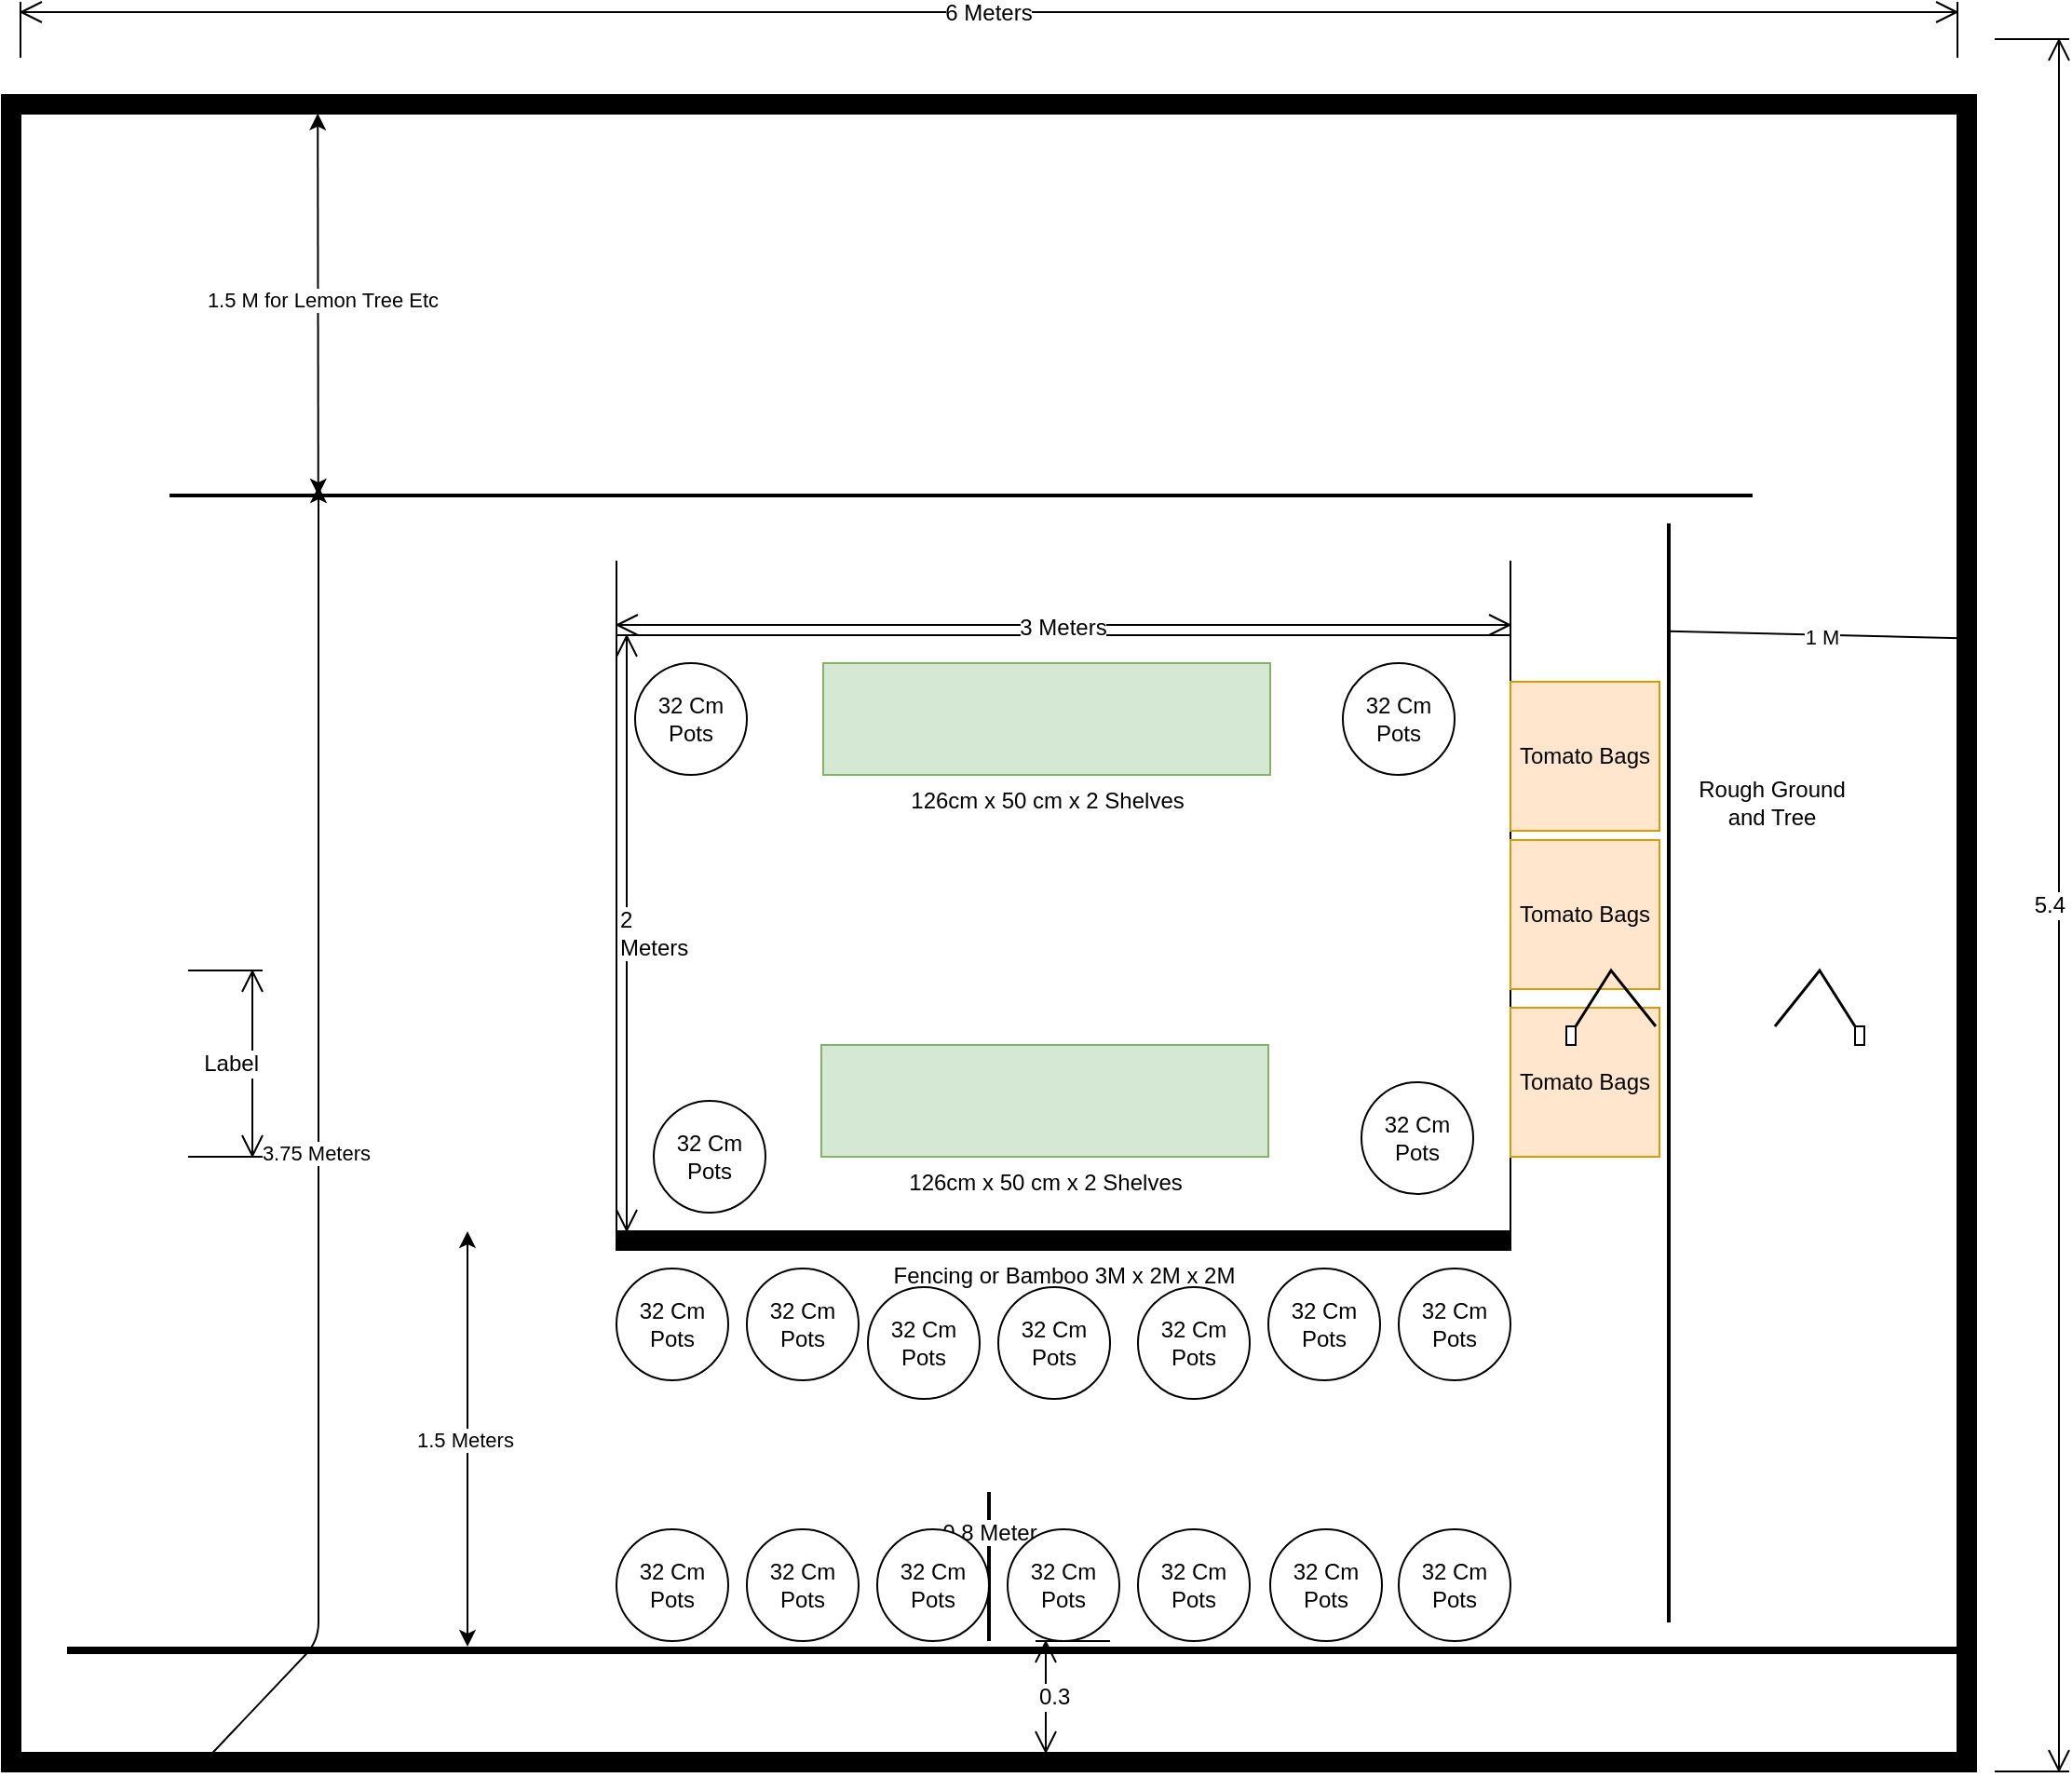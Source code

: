 <mxfile version="13.6.5" type="github">
  <diagram name="Page-1" id="38b20595-45e3-9b7f-d5ca-b57f44c5b66d">
    <mxGraphModel dx="1931" dy="997" grid="1" gridSize="10" guides="1" tooltips="1" connect="1" arrows="1" fold="1" page="1" pageScale="1" pageWidth="1169" pageHeight="827" background="#ffffff" math="0" shadow="0">
      <root>
        <mxCell id="0" />
        <mxCell id="1" parent="0" />
        <mxCell id="hN5Dp_MHmyaqK9XTyMVl-1" value="" style="verticalLabelPosition=bottom;html=1;verticalAlign=top;align=center;shape=mxgraph.floorplan.room;fillColor=#000000;" parent="1" vertex="1">
          <mxGeometry x="30" y="70" width="1060" height="900" as="geometry" />
        </mxCell>
        <mxCell id="hN5Dp_MHmyaqK9XTyMVl-4" value="" style="line;strokeWidth=4;html=1;perimeter=backbonePerimeter;points=[];outlineConnect=0;" parent="1" vertex="1">
          <mxGeometry x="65" y="900" width="1015" height="10" as="geometry" />
        </mxCell>
        <mxCell id="hN5Dp_MHmyaqK9XTyMVl-21" value="6 Meters&lt;br&gt;" style="shape=dimension;direction=west;whiteSpace=wrap;html=1;align=center;points=[];verticalAlign=top;spacingTop=-8;labelBackgroundColor=#ffffff" parent="1" vertex="1">
          <mxGeometry x="40" y="20" width="1040" height="30" as="geometry" />
        </mxCell>
        <mxCell id="hN5Dp_MHmyaqK9XTyMVl-24" value="5.4" style="shape=dimension;direction=north;whiteSpace=wrap;html=1;align=right;points=[];verticalAlign=middle;labelBackgroundColor=#ffffff" parent="1" vertex="1">
          <mxGeometry x="1100" y="40" width="40" height="930" as="geometry" />
        </mxCell>
        <mxCell id="hN5Dp_MHmyaqK9XTyMVl-25" value="0.3" style="shape=dimension;direction=south;whiteSpace=wrap;html=1;align=left;points=[];verticalAlign=middle;labelBackgroundColor=#ffffff" parent="1" vertex="1">
          <mxGeometry x="585" y="900" width="40" height="60" as="geometry" />
        </mxCell>
        <mxCell id="v9QVfu-xvExlx0HZBZCd-3" value="" style="line;strokeWidth=2;html=1;" parent="1" vertex="1">
          <mxGeometry x="120" y="280" width="850" height="10" as="geometry" />
        </mxCell>
        <mxCell id="v9QVfu-xvExlx0HZBZCd-5" value="" style="endArrow=classic;startArrow=classic;html=1;entryX=0.16;entryY=0.011;entryDx=0;entryDy=0;entryPerimeter=0;exitX=0.094;exitY=0.5;exitDx=0;exitDy=0;exitPerimeter=0;" parent="1" source="v9QVfu-xvExlx0HZBZCd-3" target="hN5Dp_MHmyaqK9XTyMVl-1" edge="1">
          <mxGeometry width="50" height="50" relative="1" as="geometry">
            <mxPoint x="200" y="210" as="sourcePoint" />
            <mxPoint x="250" y="160" as="targetPoint" />
          </mxGeometry>
        </mxCell>
        <mxCell id="v9QVfu-xvExlx0HZBZCd-6" value="1.5 M for Lemon Tree Etc&lt;br&gt;" style="edgeLabel;html=1;align=center;verticalAlign=middle;resizable=0;points=[];" parent="v9QVfu-xvExlx0HZBZCd-5" vertex="1" connectable="0">
          <mxGeometry x="0.024" y="-2" relative="1" as="geometry">
            <mxPoint as="offset" />
          </mxGeometry>
        </mxCell>
        <mxCell id="v9QVfu-xvExlx0HZBZCd-7" value="" style="endArrow=none;html=1;entryX=0.992;entryY=0.324;entryDx=0;entryDy=0;entryPerimeter=0;exitX=0.098;exitY=0.5;exitDx=0;exitDy=0;exitPerimeter=0;" parent="1" source="v9QVfu-xvExlx0HZBZCd-9" target="hN5Dp_MHmyaqK9XTyMVl-1" edge="1">
          <mxGeometry width="50" height="50" relative="1" as="geometry">
            <mxPoint x="975" y="350" as="sourcePoint" />
            <mxPoint x="1025" y="300" as="targetPoint" />
          </mxGeometry>
        </mxCell>
        <mxCell id="v9QVfu-xvExlx0HZBZCd-11" value="1 M&lt;br&gt;" style="edgeLabel;html=1;align=center;verticalAlign=middle;resizable=0;points=[];" parent="v9QVfu-xvExlx0HZBZCd-7" vertex="1" connectable="0">
          <mxGeometry x="0.048" y="-1" relative="1" as="geometry">
            <mxPoint as="offset" />
          </mxGeometry>
        </mxCell>
        <mxCell id="v9QVfu-xvExlx0HZBZCd-9" value="" style="line;strokeWidth=2;direction=south;html=1;" parent="1" vertex="1">
          <mxGeometry x="920" y="300" width="10" height="590" as="geometry" />
        </mxCell>
        <mxCell id="v9QVfu-xvExlx0HZBZCd-10" value="Rough Ground&lt;br&gt;and Tree&lt;br&gt;" style="text;html=1;align=center;verticalAlign=middle;resizable=0;points=[];autosize=1;" parent="1" vertex="1">
          <mxGeometry x="935" y="435" width="90" height="30" as="geometry" />
        </mxCell>
        <mxCell id="v9QVfu-xvExlx0HZBZCd-18" value="" style="shape=crossbar;whiteSpace=wrap;html=1;rounded=1;" parent="1" vertex="1">
          <mxGeometry x="400" y="465" width="160" height="20" as="geometry" />
        </mxCell>
        <mxCell id="v9QVfu-xvExlx0HZBZCd-19" value="1 Meter&lt;br&gt;" style="text;html=1;align=center;verticalAlign=middle;resizable=0;points=[];autosize=1;" parent="1" vertex="1">
          <mxGeometry x="460" y="460" width="60" height="20" as="geometry" />
        </mxCell>
        <mxCell id="v9QVfu-xvExlx0HZBZCd-20" value="0.8 Meter&lt;br&gt;" style="line;strokeWidth=2;direction=south;html=1;" parent="1" vertex="1">
          <mxGeometry x="390" y="530" width="10" height="160" as="geometry" />
        </mxCell>
        <mxCell id="v9QVfu-xvExlx0HZBZCd-21" value="0.8 Meter&lt;br&gt;" style="line;strokeWidth=2;direction=south;html=1;" parent="1" vertex="1">
          <mxGeometry x="555" y="820" width="10" height="80" as="geometry" />
        </mxCell>
        <mxCell id="DifFnbAbEvliVdXnUV2B-1" value="" style="rounded=0;whiteSpace=wrap;html=1;" vertex="1" parent="1">
          <mxGeometry x="360" y="360" width="480" height="320" as="geometry" />
        </mxCell>
        <mxCell id="DifFnbAbEvliVdXnUV2B-2" value="3 Meters" style="shape=dimension;whiteSpace=wrap;html=1;align=center;points=[];verticalAlign=bottom;spacingBottom=-5;labelBackgroundColor=#ffffff" vertex="1" parent="1">
          <mxGeometry x="360" y="320" width="480" height="40" as="geometry" />
        </mxCell>
        <mxCell id="DifFnbAbEvliVdXnUV2B-4" value="2 Meters" style="shape=dimension;direction=south;whiteSpace=wrap;html=1;align=left;points=[];verticalAlign=middle;labelBackgroundColor=#ffffff" vertex="1" parent="1">
          <mxGeometry x="360" y="360" width="40" height="320" as="geometry" />
        </mxCell>
        <mxCell id="DifFnbAbEvliVdXnUV2B-5" value="126cm x 50 cm x 2 Shelves" style="verticalLabelPosition=bottom;verticalAlign=top;html=1;shape=mxgraph.basic.rect;fillColor2=none;strokeWidth=1;size=20;indent=5;fillColor=#d5e8d4;strokeColor=#82b366;" vertex="1" parent="1">
          <mxGeometry x="470" y="580" width="240" height="60" as="geometry" />
        </mxCell>
        <mxCell id="DifFnbAbEvliVdXnUV2B-7" value="126cm x 50 cm x 2 Shelves" style="verticalLabelPosition=bottom;verticalAlign=top;html=1;shape=mxgraph.basic.rect;fillColor2=none;strokeWidth=1;size=20;indent=5;fillColor=#d5e8d4;strokeColor=#82b366;" vertex="1" parent="1">
          <mxGeometry x="471" y="375" width="240" height="60" as="geometry" />
        </mxCell>
        <mxCell id="DifFnbAbEvliVdXnUV2B-8" value="Tomato Bags" style="whiteSpace=wrap;html=1;aspect=fixed;fillColor=#ffe6cc;strokeColor=#d79b00;" vertex="1" parent="1">
          <mxGeometry x="840" y="560" width="80" height="80" as="geometry" />
        </mxCell>
        <mxCell id="DifFnbAbEvliVdXnUV2B-9" value="Tomato Bags" style="whiteSpace=wrap;html=1;aspect=fixed;fillColor=#ffe6cc;strokeColor=#d79b00;" vertex="1" parent="1">
          <mxGeometry x="840" y="470" width="80" height="80" as="geometry" />
        </mxCell>
        <mxCell id="DifFnbAbEvliVdXnUV2B-10" value="Tomato Bags" style="whiteSpace=wrap;html=1;aspect=fixed;fillColor=#ffe6cc;strokeColor=#d79b00;" vertex="1" parent="1">
          <mxGeometry x="840" y="385" width="80" height="80" as="geometry" />
        </mxCell>
        <mxCell id="DifFnbAbEvliVdXnUV2B-11" value="32 Cm Pots" style="ellipse;whiteSpace=wrap;html=1;aspect=fixed;" vertex="1" parent="1">
          <mxGeometry x="495" y="710" width="60" height="60" as="geometry" />
        </mxCell>
        <mxCell id="DifFnbAbEvliVdXnUV2B-12" value="32 Cm Pots" style="ellipse;whiteSpace=wrap;html=1;aspect=fixed;" vertex="1" parent="1">
          <mxGeometry x="565" y="710" width="60" height="60" as="geometry" />
        </mxCell>
        <mxCell id="DifFnbAbEvliVdXnUV2B-13" value="32 Cm Pots" style="ellipse;whiteSpace=wrap;html=1;aspect=fixed;" vertex="1" parent="1">
          <mxGeometry x="640" y="710" width="60" height="60" as="geometry" />
        </mxCell>
        <mxCell id="DifFnbAbEvliVdXnUV2B-14" value="32 Cm Pots" style="ellipse;whiteSpace=wrap;html=1;aspect=fixed;" vertex="1" parent="1">
          <mxGeometry x="710" y="700" width="60" height="60" as="geometry" />
        </mxCell>
        <mxCell id="DifFnbAbEvliVdXnUV2B-15" value="32 Cm Pots" style="ellipse;whiteSpace=wrap;html=1;aspect=fixed;" vertex="1" parent="1">
          <mxGeometry x="780" y="700" width="60" height="60" as="geometry" />
        </mxCell>
        <mxCell id="DifFnbAbEvliVdXnUV2B-16" value="32 Cm Pots" style="ellipse;whiteSpace=wrap;html=1;aspect=fixed;" vertex="1" parent="1">
          <mxGeometry x="360" y="700" width="60" height="60" as="geometry" />
        </mxCell>
        <mxCell id="DifFnbAbEvliVdXnUV2B-17" value="32 Cm Pots" style="ellipse;whiteSpace=wrap;html=1;aspect=fixed;" vertex="1" parent="1">
          <mxGeometry x="430" y="700" width="60" height="60" as="geometry" />
        </mxCell>
        <mxCell id="DifFnbAbEvliVdXnUV2B-18" value="Fencing or Bamboo 3M x 2M x 2M&lt;br&gt;" style="verticalLabelPosition=bottom;html=1;verticalAlign=top;align=center;shape=mxgraph.floorplan.wall;fillColor=#000000;" vertex="1" parent="1">
          <mxGeometry x="360" y="680" width="480" height="10" as="geometry" />
        </mxCell>
        <mxCell id="DifFnbAbEvliVdXnUV2B-19" value="32 Cm Pots" style="ellipse;whiteSpace=wrap;html=1;aspect=fixed;" vertex="1" parent="1">
          <mxGeometry x="780" y="840" width="60" height="60" as="geometry" />
        </mxCell>
        <mxCell id="DifFnbAbEvliVdXnUV2B-20" value="32 Cm Pots" style="ellipse;whiteSpace=wrap;html=1;aspect=fixed;" vertex="1" parent="1">
          <mxGeometry x="711" y="840" width="60" height="60" as="geometry" />
        </mxCell>
        <mxCell id="DifFnbAbEvliVdXnUV2B-21" value="32 Cm Pots" style="ellipse;whiteSpace=wrap;html=1;aspect=fixed;" vertex="1" parent="1">
          <mxGeometry x="640" y="840" width="60" height="60" as="geometry" />
        </mxCell>
        <mxCell id="DifFnbAbEvliVdXnUV2B-22" value="32 Cm Pots" style="ellipse;whiteSpace=wrap;html=1;aspect=fixed;" vertex="1" parent="1">
          <mxGeometry x="570" y="840" width="60" height="60" as="geometry" />
        </mxCell>
        <mxCell id="DifFnbAbEvliVdXnUV2B-23" value="32 Cm Pots" style="ellipse;whiteSpace=wrap;html=1;aspect=fixed;" vertex="1" parent="1">
          <mxGeometry x="500" y="840" width="60" height="60" as="geometry" />
        </mxCell>
        <mxCell id="DifFnbAbEvliVdXnUV2B-24" value="32 Cm Pots" style="ellipse;whiteSpace=wrap;html=1;aspect=fixed;" vertex="1" parent="1">
          <mxGeometry x="430" y="840" width="60" height="60" as="geometry" />
        </mxCell>
        <mxCell id="DifFnbAbEvliVdXnUV2B-25" value="32 Cm Pots" style="ellipse;whiteSpace=wrap;html=1;aspect=fixed;" vertex="1" parent="1">
          <mxGeometry x="360" y="840" width="60" height="60" as="geometry" />
        </mxCell>
        <mxCell id="DifFnbAbEvliVdXnUV2B-26" value="Label" style="shape=dimension;direction=north;whiteSpace=wrap;html=1;align=right;points=[];verticalAlign=middle;labelBackgroundColor=#ffffff" vertex="1" parent="1">
          <mxGeometry x="130" y="540" width="40" height="100" as="geometry" />
        </mxCell>
        <mxCell id="DifFnbAbEvliVdXnUV2B-27" value="3.75 Meters&amp;nbsp;" style="endArrow=classic;startArrow=classic;html=1;entryX=0.16;entryY=0.011;entryDx=0;entryDy=0;entryPerimeter=0;" edge="1" parent="1" source="hN5Dp_MHmyaqK9XTyMVl-1">
          <mxGeometry width="50" height="50" relative="1" as="geometry">
            <mxPoint x="200.3" y="485.1" as="sourcePoint" />
            <mxPoint x="200.0" y="280.0" as="targetPoint" />
            <Array as="points">
              <mxPoint x="200" y="900" />
            </Array>
          </mxGeometry>
        </mxCell>
        <mxCell id="DifFnbAbEvliVdXnUV2B-29" value="" style="verticalLabelPosition=bottom;html=1;verticalAlign=top;align=center;shape=mxgraph.floorplan.doorBifold;dx=0.3;" vertex="1" parent="1">
          <mxGeometry x="870" y="540" width="160" height="40" as="geometry" />
        </mxCell>
        <mxCell id="DifFnbAbEvliVdXnUV2B-30" value="1.5 Meters&amp;nbsp;" style="endArrow=classic;startArrow=classic;html=1;" edge="1" parent="1" source="hN5Dp_MHmyaqK9XTyMVl-4">
          <mxGeometry width="50" height="50" relative="1" as="geometry">
            <mxPoint x="230" y="730" as="sourcePoint" />
            <mxPoint x="280" y="680" as="targetPoint" />
          </mxGeometry>
        </mxCell>
        <mxCell id="DifFnbAbEvliVdXnUV2B-32" value="32 Cm Pots" style="ellipse;whiteSpace=wrap;html=1;aspect=fixed;" vertex="1" parent="1">
          <mxGeometry x="380" y="610" width="60" height="60" as="geometry" />
        </mxCell>
        <mxCell id="DifFnbAbEvliVdXnUV2B-33" value="32 Cm Pots" style="ellipse;whiteSpace=wrap;html=1;aspect=fixed;" vertex="1" parent="1">
          <mxGeometry x="370" y="375" width="60" height="60" as="geometry" />
        </mxCell>
        <mxCell id="DifFnbAbEvliVdXnUV2B-34" value="32 Cm Pots" style="ellipse;whiteSpace=wrap;html=1;aspect=fixed;" vertex="1" parent="1">
          <mxGeometry x="750" y="375" width="60" height="60" as="geometry" />
        </mxCell>
        <mxCell id="DifFnbAbEvliVdXnUV2B-35" value="32 Cm Pots" style="ellipse;whiteSpace=wrap;html=1;aspect=fixed;" vertex="1" parent="1">
          <mxGeometry x="760" y="600" width="60" height="60" as="geometry" />
        </mxCell>
      </root>
    </mxGraphModel>
  </diagram>
</mxfile>
